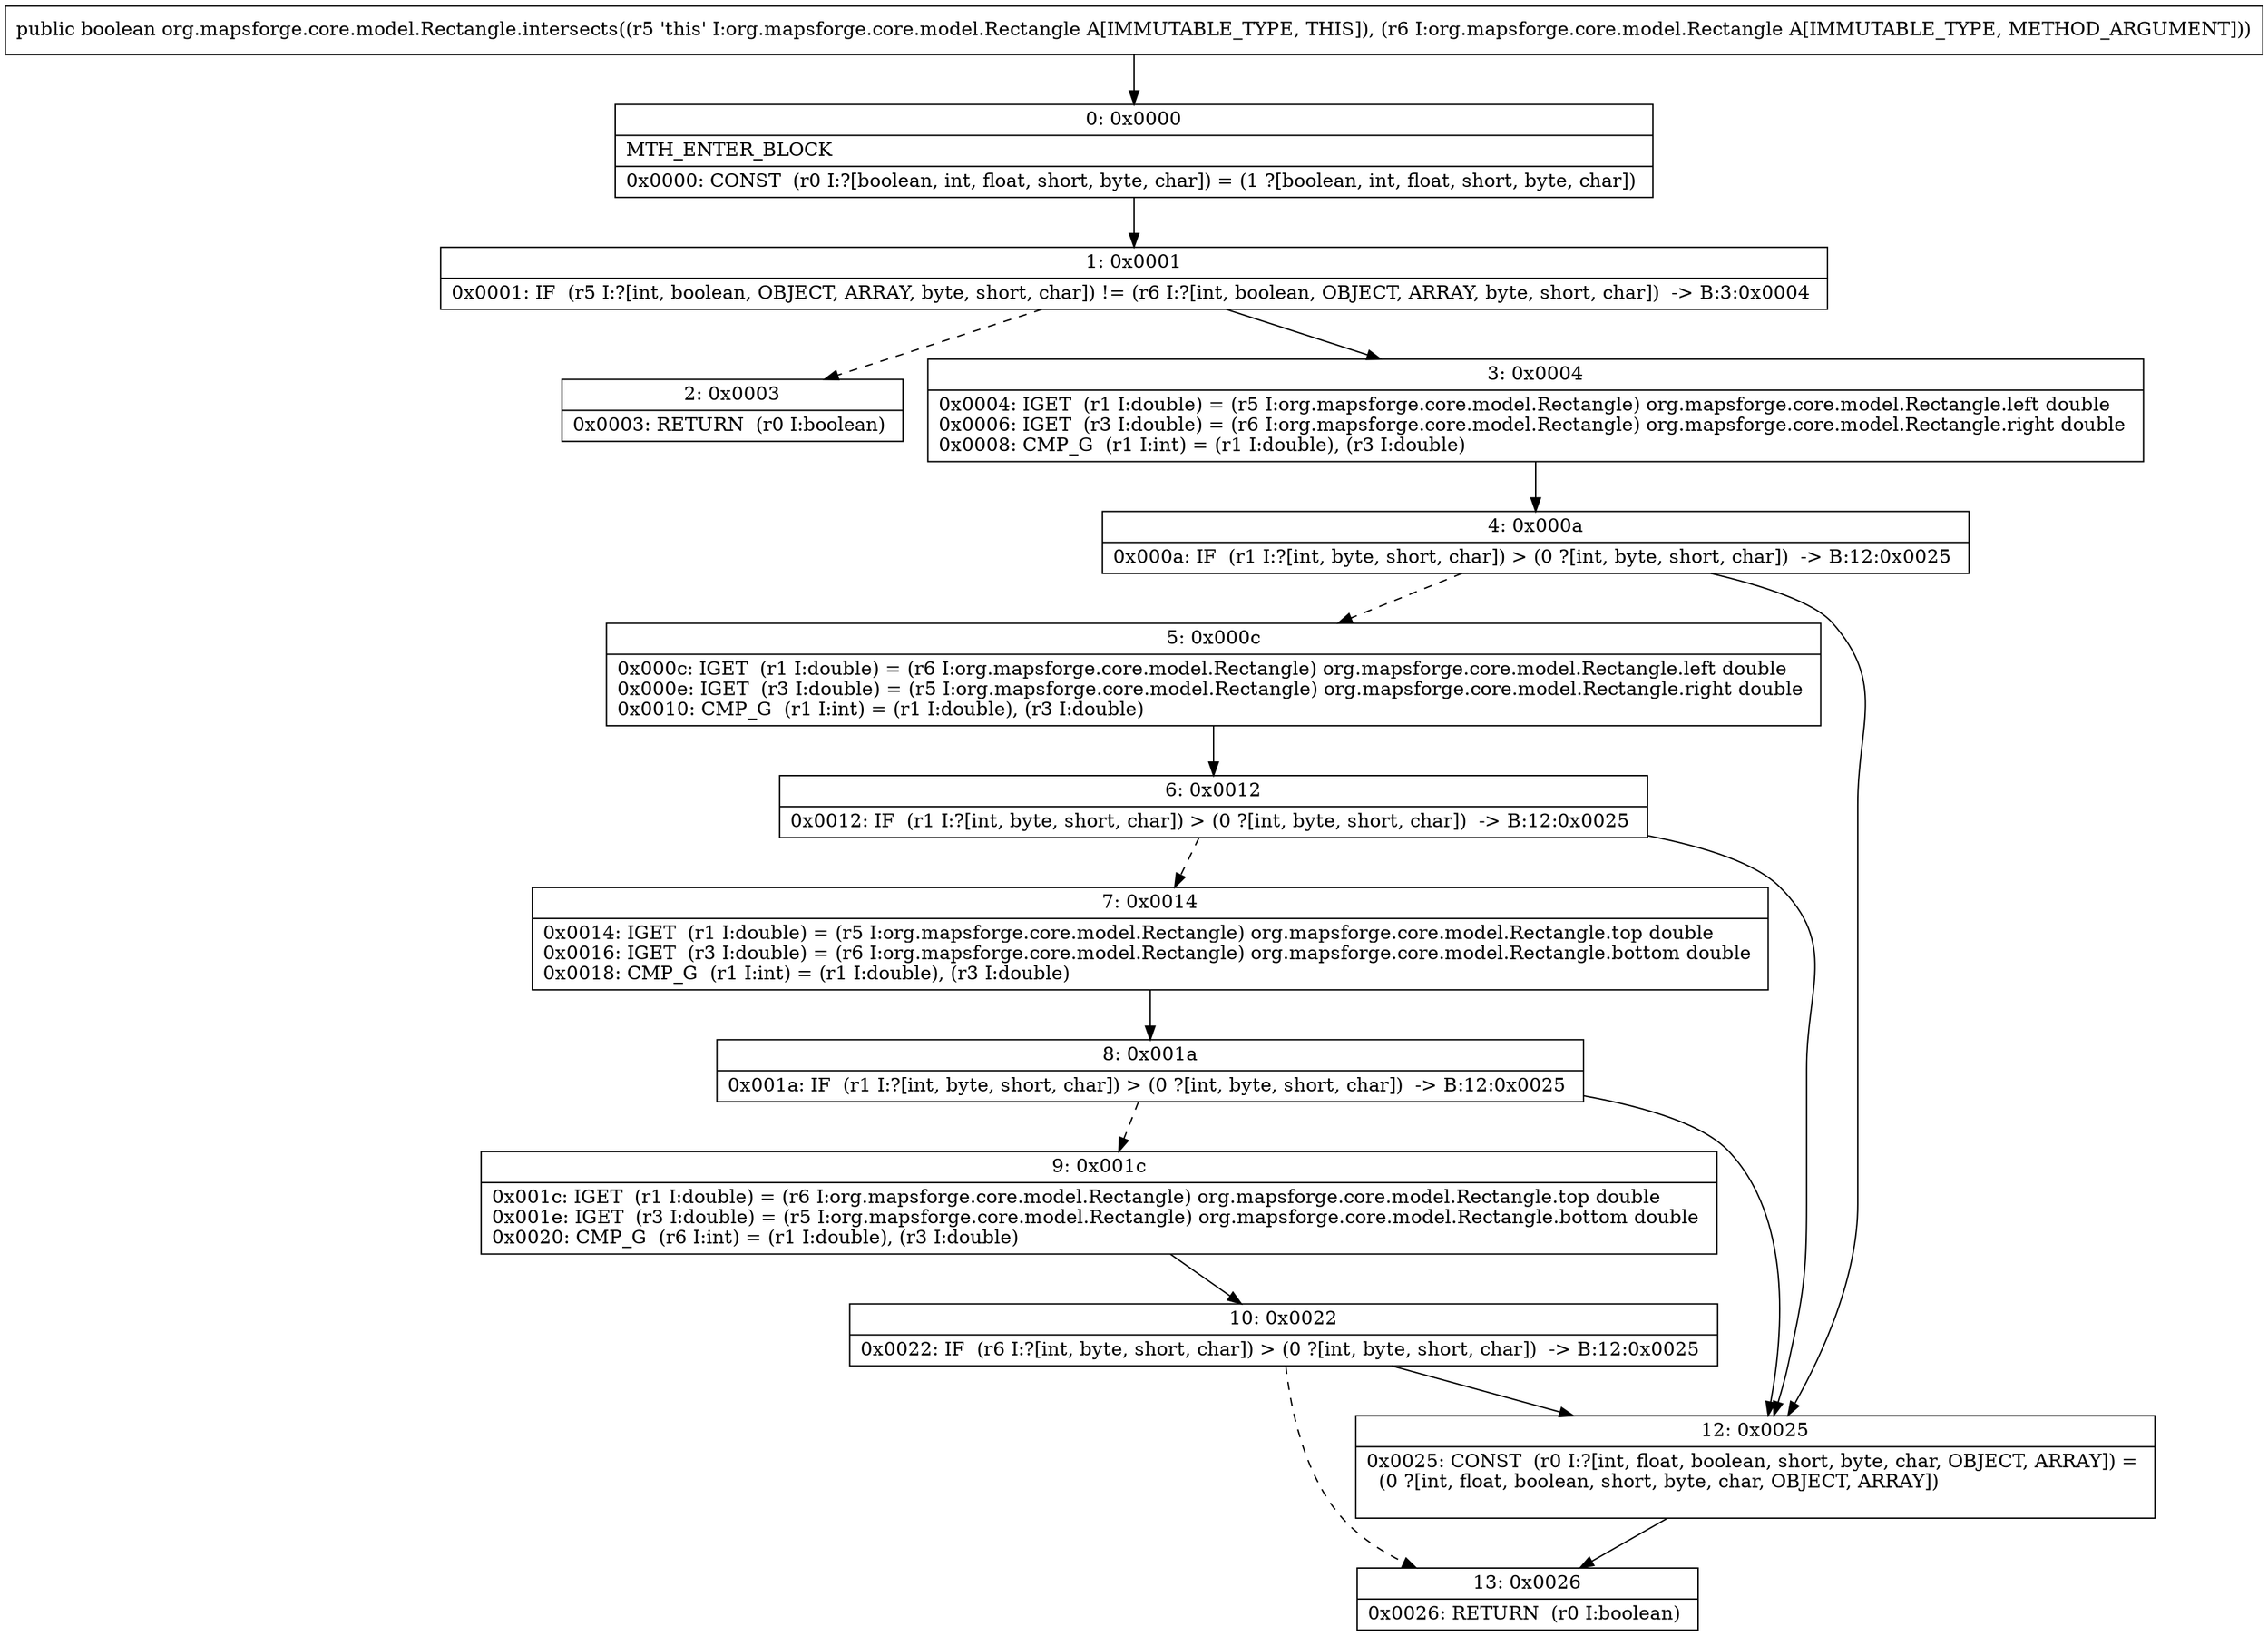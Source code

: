 digraph "CFG fororg.mapsforge.core.model.Rectangle.intersects(Lorg\/mapsforge\/core\/model\/Rectangle;)Z" {
Node_0 [shape=record,label="{0\:\ 0x0000|MTH_ENTER_BLOCK\l|0x0000: CONST  (r0 I:?[boolean, int, float, short, byte, char]) = (1 ?[boolean, int, float, short, byte, char]) \l}"];
Node_1 [shape=record,label="{1\:\ 0x0001|0x0001: IF  (r5 I:?[int, boolean, OBJECT, ARRAY, byte, short, char]) != (r6 I:?[int, boolean, OBJECT, ARRAY, byte, short, char])  \-\> B:3:0x0004 \l}"];
Node_2 [shape=record,label="{2\:\ 0x0003|0x0003: RETURN  (r0 I:boolean) \l}"];
Node_3 [shape=record,label="{3\:\ 0x0004|0x0004: IGET  (r1 I:double) = (r5 I:org.mapsforge.core.model.Rectangle) org.mapsforge.core.model.Rectangle.left double \l0x0006: IGET  (r3 I:double) = (r6 I:org.mapsforge.core.model.Rectangle) org.mapsforge.core.model.Rectangle.right double \l0x0008: CMP_G  (r1 I:int) = (r1 I:double), (r3 I:double) \l}"];
Node_4 [shape=record,label="{4\:\ 0x000a|0x000a: IF  (r1 I:?[int, byte, short, char]) \> (0 ?[int, byte, short, char])  \-\> B:12:0x0025 \l}"];
Node_5 [shape=record,label="{5\:\ 0x000c|0x000c: IGET  (r1 I:double) = (r6 I:org.mapsforge.core.model.Rectangle) org.mapsforge.core.model.Rectangle.left double \l0x000e: IGET  (r3 I:double) = (r5 I:org.mapsforge.core.model.Rectangle) org.mapsforge.core.model.Rectangle.right double \l0x0010: CMP_G  (r1 I:int) = (r1 I:double), (r3 I:double) \l}"];
Node_6 [shape=record,label="{6\:\ 0x0012|0x0012: IF  (r1 I:?[int, byte, short, char]) \> (0 ?[int, byte, short, char])  \-\> B:12:0x0025 \l}"];
Node_7 [shape=record,label="{7\:\ 0x0014|0x0014: IGET  (r1 I:double) = (r5 I:org.mapsforge.core.model.Rectangle) org.mapsforge.core.model.Rectangle.top double \l0x0016: IGET  (r3 I:double) = (r6 I:org.mapsforge.core.model.Rectangle) org.mapsforge.core.model.Rectangle.bottom double \l0x0018: CMP_G  (r1 I:int) = (r1 I:double), (r3 I:double) \l}"];
Node_8 [shape=record,label="{8\:\ 0x001a|0x001a: IF  (r1 I:?[int, byte, short, char]) \> (0 ?[int, byte, short, char])  \-\> B:12:0x0025 \l}"];
Node_9 [shape=record,label="{9\:\ 0x001c|0x001c: IGET  (r1 I:double) = (r6 I:org.mapsforge.core.model.Rectangle) org.mapsforge.core.model.Rectangle.top double \l0x001e: IGET  (r3 I:double) = (r5 I:org.mapsforge.core.model.Rectangle) org.mapsforge.core.model.Rectangle.bottom double \l0x0020: CMP_G  (r6 I:int) = (r1 I:double), (r3 I:double) \l}"];
Node_10 [shape=record,label="{10\:\ 0x0022|0x0022: IF  (r6 I:?[int, byte, short, char]) \> (0 ?[int, byte, short, char])  \-\> B:12:0x0025 \l}"];
Node_12 [shape=record,label="{12\:\ 0x0025|0x0025: CONST  (r0 I:?[int, float, boolean, short, byte, char, OBJECT, ARRAY]) = \l  (0 ?[int, float, boolean, short, byte, char, OBJECT, ARRAY])\l \l}"];
Node_13 [shape=record,label="{13\:\ 0x0026|0x0026: RETURN  (r0 I:boolean) \l}"];
MethodNode[shape=record,label="{public boolean org.mapsforge.core.model.Rectangle.intersects((r5 'this' I:org.mapsforge.core.model.Rectangle A[IMMUTABLE_TYPE, THIS]), (r6 I:org.mapsforge.core.model.Rectangle A[IMMUTABLE_TYPE, METHOD_ARGUMENT])) }"];
MethodNode -> Node_0;
Node_0 -> Node_1;
Node_1 -> Node_2[style=dashed];
Node_1 -> Node_3;
Node_3 -> Node_4;
Node_4 -> Node_5[style=dashed];
Node_4 -> Node_12;
Node_5 -> Node_6;
Node_6 -> Node_7[style=dashed];
Node_6 -> Node_12;
Node_7 -> Node_8;
Node_8 -> Node_9[style=dashed];
Node_8 -> Node_12;
Node_9 -> Node_10;
Node_10 -> Node_12;
Node_10 -> Node_13[style=dashed];
Node_12 -> Node_13;
}

